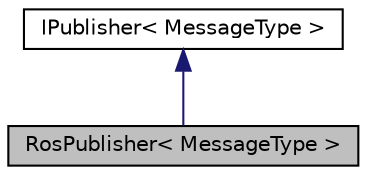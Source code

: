 digraph "RosPublisher&lt; MessageType &gt;"
{
 // LATEX_PDF_SIZE
  edge [fontname="Helvetica",fontsize="10",labelfontname="Helvetica",labelfontsize="10"];
  node [fontname="Helvetica",fontsize="10",shape=record];
  Node1 [label="RosPublisher\< MessageType \>",height=0.2,width=0.4,color="black", fillcolor="grey75", style="filled", fontcolor="black",tooltip="ROS Publisher class."];
  Node2 -> Node1 [dir="back",color="midnightblue",fontsize="10",style="solid",fontname="Helvetica"];
  Node2 [label="IPublisher\< MessageType \>",height=0.2,width=0.4,color="black", fillcolor="white", style="filled",URL="$classIPublisher.html",tooltip="Interface of publisher."];
}
